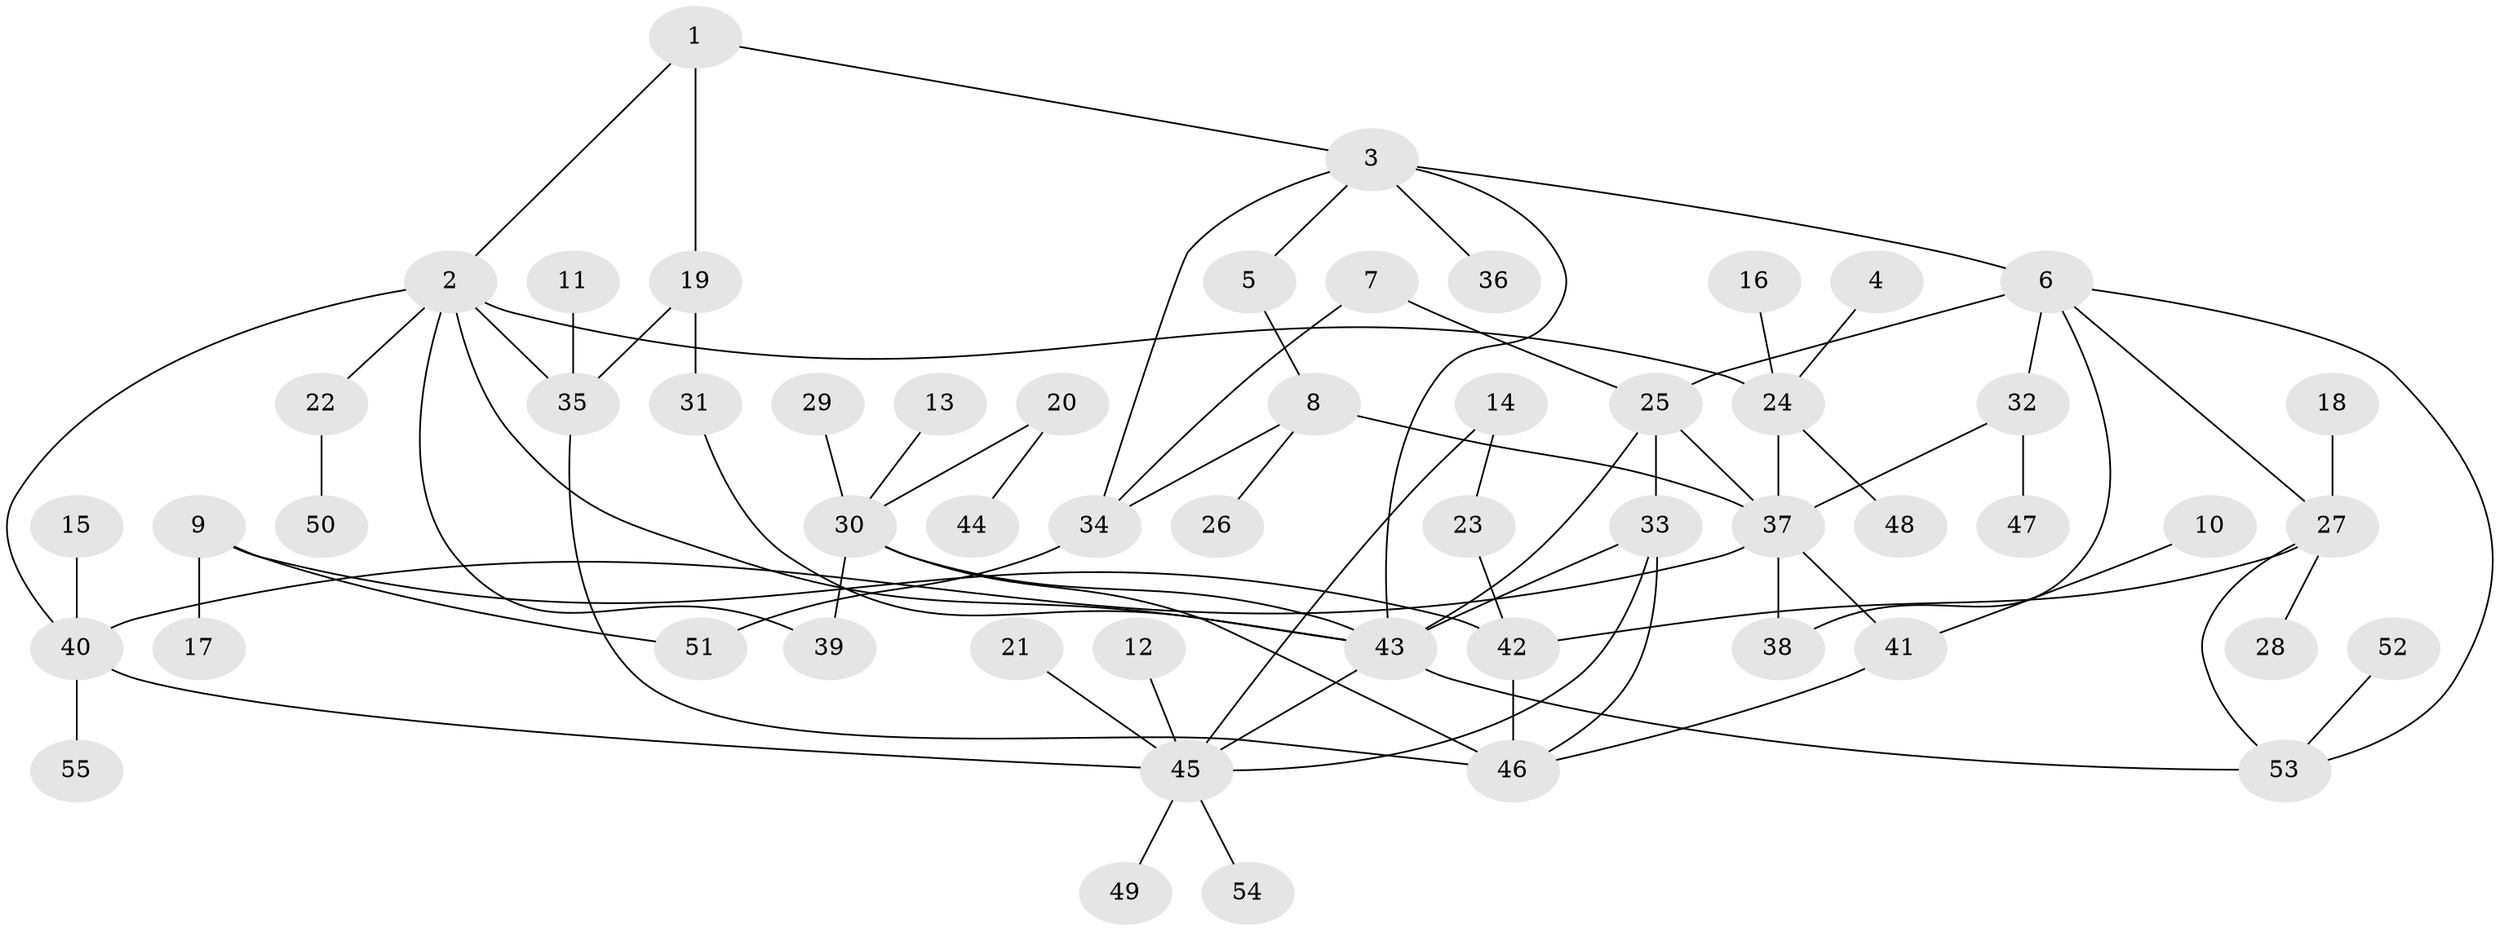 // original degree distribution, {3: 0.2018348623853211, 6: 0.045871559633027525, 4: 0.08256880733944955, 5: 0.045871559633027525, 8: 0.009174311926605505, 7: 0.009174311926605505, 2: 0.23853211009174313, 1: 0.3669724770642202}
// Generated by graph-tools (version 1.1) at 2025/49/03/09/25 03:49:19]
// undirected, 55 vertices, 77 edges
graph export_dot {
graph [start="1"]
  node [color=gray90,style=filled];
  1;
  2;
  3;
  4;
  5;
  6;
  7;
  8;
  9;
  10;
  11;
  12;
  13;
  14;
  15;
  16;
  17;
  18;
  19;
  20;
  21;
  22;
  23;
  24;
  25;
  26;
  27;
  28;
  29;
  30;
  31;
  32;
  33;
  34;
  35;
  36;
  37;
  38;
  39;
  40;
  41;
  42;
  43;
  44;
  45;
  46;
  47;
  48;
  49;
  50;
  51;
  52;
  53;
  54;
  55;
  1 -- 2 [weight=1.0];
  1 -- 3 [weight=1.0];
  1 -- 19 [weight=1.0];
  2 -- 22 [weight=1.0];
  2 -- 24 [weight=1.0];
  2 -- 35 [weight=1.0];
  2 -- 39 [weight=1.0];
  2 -- 40 [weight=1.0];
  2 -- 43 [weight=1.0];
  3 -- 5 [weight=1.0];
  3 -- 6 [weight=1.0];
  3 -- 34 [weight=1.0];
  3 -- 36 [weight=1.0];
  3 -- 43 [weight=1.0];
  4 -- 24 [weight=1.0];
  5 -- 8 [weight=1.0];
  6 -- 25 [weight=1.0];
  6 -- 27 [weight=1.0];
  6 -- 32 [weight=1.0];
  6 -- 38 [weight=1.0];
  6 -- 53 [weight=1.0];
  7 -- 25 [weight=1.0];
  7 -- 34 [weight=1.0];
  8 -- 26 [weight=1.0];
  8 -- 34 [weight=1.0];
  8 -- 37 [weight=1.0];
  9 -- 17 [weight=1.0];
  9 -- 42 [weight=1.0];
  9 -- 51 [weight=1.0];
  10 -- 41 [weight=1.0];
  11 -- 35 [weight=1.0];
  12 -- 45 [weight=1.0];
  13 -- 30 [weight=1.0];
  14 -- 23 [weight=1.0];
  14 -- 45 [weight=1.0];
  15 -- 40 [weight=1.0];
  16 -- 24 [weight=1.0];
  18 -- 27 [weight=1.0];
  19 -- 31 [weight=1.0];
  19 -- 35 [weight=1.0];
  20 -- 30 [weight=1.0];
  20 -- 44 [weight=1.0];
  21 -- 45 [weight=1.0];
  22 -- 50 [weight=1.0];
  23 -- 42 [weight=1.0];
  24 -- 37 [weight=1.0];
  24 -- 48 [weight=1.0];
  25 -- 33 [weight=1.0];
  25 -- 37 [weight=1.0];
  25 -- 43 [weight=1.0];
  27 -- 28 [weight=1.0];
  27 -- 42 [weight=1.0];
  27 -- 53 [weight=1.0];
  29 -- 30 [weight=1.0];
  30 -- 39 [weight=1.0];
  30 -- 43 [weight=1.0];
  30 -- 46 [weight=1.0];
  31 -- 43 [weight=1.0];
  32 -- 37 [weight=1.0];
  32 -- 47 [weight=1.0];
  33 -- 43 [weight=1.0];
  33 -- 45 [weight=1.0];
  33 -- 46 [weight=1.0];
  34 -- 51 [weight=1.0];
  35 -- 46 [weight=1.0];
  37 -- 38 [weight=1.0];
  37 -- 40 [weight=1.0];
  37 -- 41 [weight=1.0];
  40 -- 45 [weight=1.0];
  40 -- 55 [weight=1.0];
  41 -- 46 [weight=1.0];
  42 -- 46 [weight=1.0];
  43 -- 45 [weight=1.0];
  43 -- 53 [weight=1.0];
  45 -- 49 [weight=1.0];
  45 -- 54 [weight=1.0];
  52 -- 53 [weight=1.0];
}
